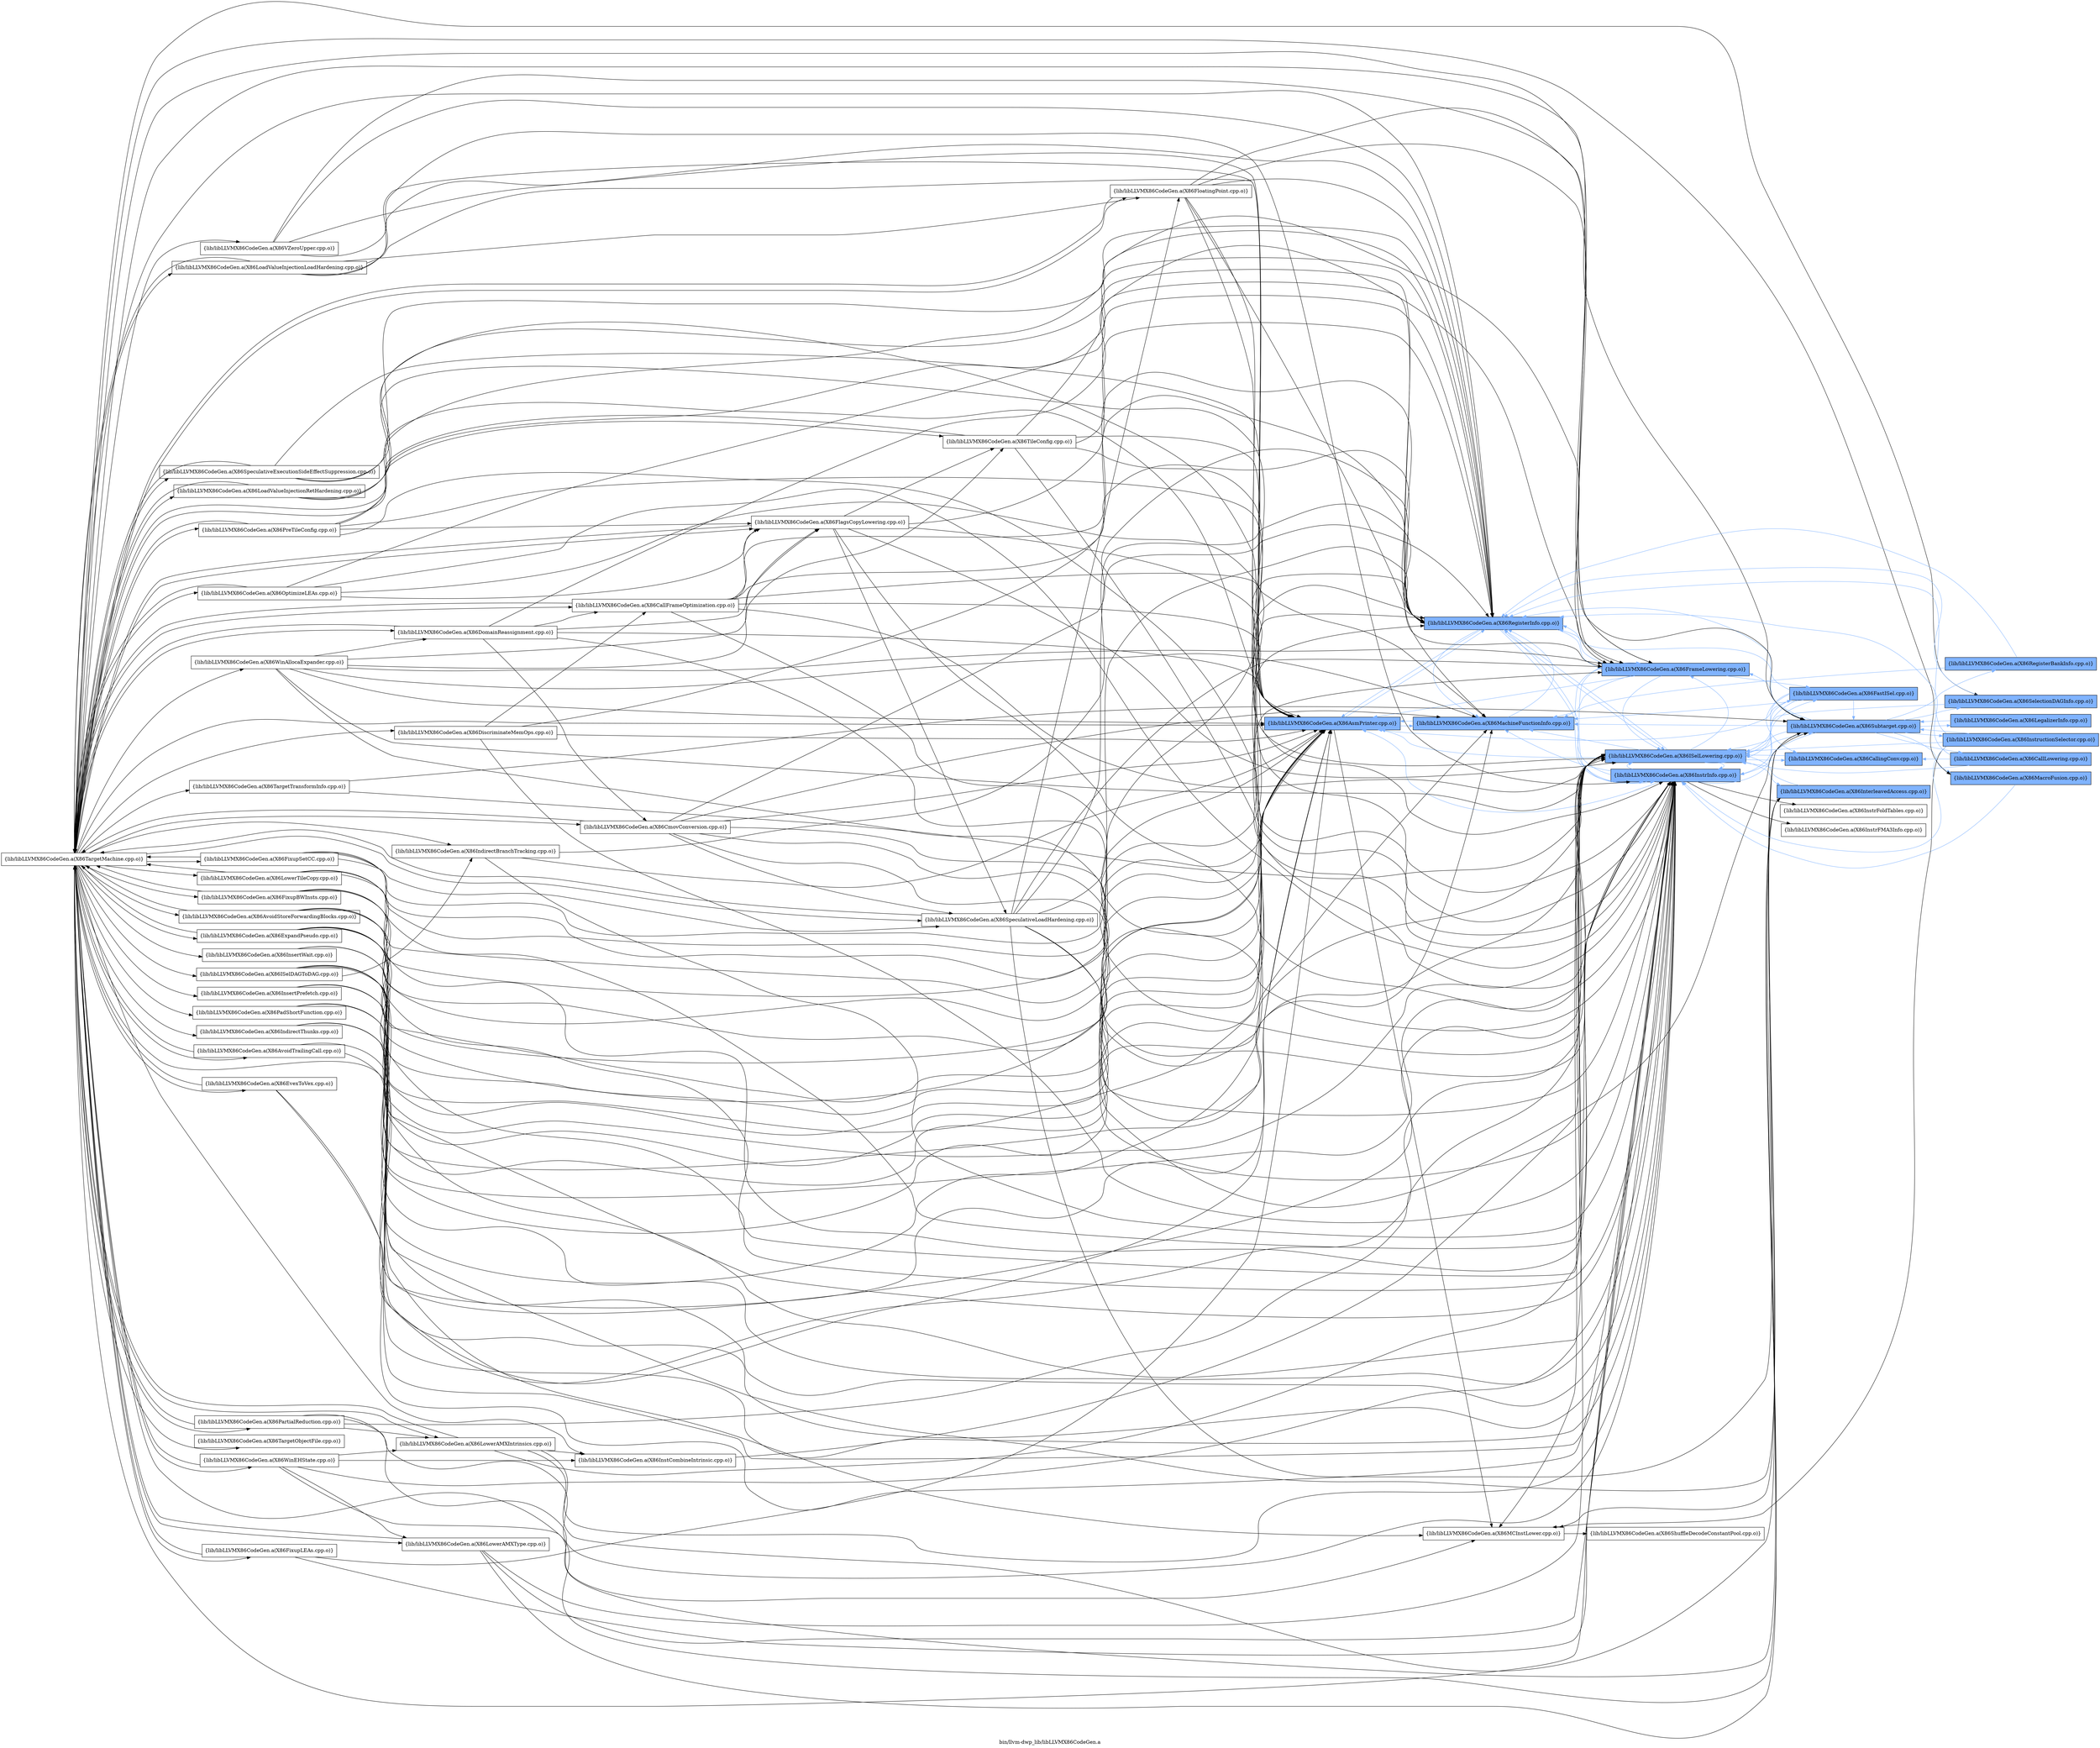 digraph "bin/llvm-dwp_lib/libLLVMX86CodeGen.a" {
	label="bin/llvm-dwp_lib/libLLVMX86CodeGen.a";
	rankdir=LR;
	{ rank=same; Node0x56318d643dc8;  }
	{ rank=same; Node0x56318d643b48; Node0x56318d6456c8; Node0x56318d6453f8;  }
	{ rank=same; Node0x56318d645538; Node0x56318d643f58; Node0x56318d642f18; Node0x56318d645df8;  }
	{ rank=same; Node0x56318d642478; Node0x56318d646438; Node0x56318d644818; Node0x56318d652cd8; Node0x56318d6427e8; Node0x56318d646a28;  }

	Node0x56318d643dc8 [shape=record,shape=box,group=1,style=filled,fillcolor="0.600000 0.5 1",label="{lib/libLLVMX86CodeGen.a(X86AsmPrinter.cpp.o)}"];
	Node0x56318d643dc8 -> Node0x56318d643b48;
	Node0x56318d643dc8 -> Node0x56318d6456c8[color="0.600000 0.5 1"];
	Node0x56318d643dc8 -> Node0x56318d6453f8[color="0.600000 0.5 1"];
	Node0x56318d649278 [shape=record,shape=box,group=0,label="{lib/libLLVMX86CodeGen.a(X86TargetMachine.cpp.o)}"];
	Node0x56318d649278 -> Node0x56318d643dc8;
	Node0x56318d649278 -> Node0x56318d643b48;
	Node0x56318d649278 -> Node0x56318d6453f8;
	Node0x56318d649278 -> Node0x56318d643878;
	Node0x56318d649278 -> Node0x56318d653f98;
	Node0x56318d649278 -> Node0x56318d653c78;
	Node0x56318d649278 -> Node0x56318d653a48;
	Node0x56318d649278 -> Node0x56318d6555c8;
	Node0x56318d649278 -> Node0x56318d655348;
	Node0x56318d649278 -> Node0x56318d651ec8;
	Node0x56318d649278 -> Node0x56318d651bf8;
	Node0x56318d649278 -> Node0x56318d650ed8;
	Node0x56318d649278 -> Node0x56318d6534f8;
	Node0x56318d649278 -> Node0x56318d652e68;
	Node0x56318d649278 -> Node0x56318d643f58;
	Node0x56318d649278 -> Node0x56318d642f18;
	Node0x56318d649278 -> Node0x56318d645df8;
	Node0x56318d649278 -> Node0x56318d652cd8;
	Node0x56318d649278 -> Node0x56318d653408;
	Node0x56318d649278 -> Node0x56318d644688;
	Node0x56318d649278 -> Node0x56318d648a58;
	Node0x56318d649278 -> Node0x56318d648378;
	Node0x56318d649278 -> Node0x56318d647a68;
	Node0x56318d649278 -> Node0x56318d6472e8;
	Node0x56318d649278 -> Node0x56318d64bca8;
	Node0x56318d649278 -> Node0x56318d64b1b8;
	Node0x56318d649278 -> Node0x56318d64ab28;
	Node0x56318d649278 -> Node0x56318d64b7a8;
	Node0x56318d649278 -> Node0x56318d64ca68;
	Node0x56318d649278 -> Node0x56318d64bde8;
	Node0x56318d649278 -> Node0x56318d64c478;
	Node0x56318d649278 -> Node0x56318d64df58;
	Node0x56318d649278 -> Node0x56318d64d378;
	Node0x56318d649278 -> Node0x56318d64db48;
	Node0x56318d649278 -> Node0x56318d64f6c8;
	Node0x56318d649278 -> Node0x56318d64ea48;
	Node0x56318d649278 -> Node0x56318d646ac8;
	Node0x56318d649278 -> Node0x56318d646668;
	Node0x56318d649278 -> Node0x56318d645998;
	Node0x56318d649278 -> Node0x56318d642bf8;
	Node0x56318d649278 -> Node0x56318d6423d8;
	Node0x56318d649278 -> Node0x56318d644548;
	Node0x56318d649278 -> Node0x56318d643e68;
	Node0x56318d649278 -> Node0x56318d6436e8;
	Node0x56318d649278 -> Node0x56318d654b78;
	Node0x56318d643b48 [shape=record,shape=box,group=0,label="{lib/libLLVMX86CodeGen.a(X86MCInstLower.cpp.o)}"];
	Node0x56318d643b48 -> Node0x56318d645538;
	Node0x56318d6456c8 [shape=record,shape=box,group=1,style=filled,fillcolor="0.600000 0.5 1",label="{lib/libLLVMX86CodeGen.a(X86MachineFunctionInfo.cpp.o)}"];
	Node0x56318d6456c8 -> Node0x56318d643dc8[color="0.600000 0.5 1"];
	Node0x56318d6456c8 -> Node0x56318d6453f8[color="0.600000 0.5 1"];
	Node0x56318d6453f8 [shape=record,shape=box,group=1,style=filled,fillcolor="0.600000 0.5 1",label="{lib/libLLVMX86CodeGen.a(X86RegisterInfo.cpp.o)}"];
	Node0x56318d6453f8 -> Node0x56318d643dc8[color="0.600000 0.5 1"];
	Node0x56318d6453f8 -> Node0x56318d6456c8[color="0.600000 0.5 1"];
	Node0x56318d6453f8 -> Node0x56318d643f58[color="0.600000 0.5 1"];
	Node0x56318d6453f8 -> Node0x56318d642f18[color="0.600000 0.5 1"];
	Node0x56318d6453f8 -> Node0x56318d645df8[color="0.600000 0.5 1"];
	Node0x56318d645538 [shape=record,shape=box,group=0,label="{lib/libLLVMX86CodeGen.a(X86ShuffleDecodeConstantPool.cpp.o)}"];
	Node0x56318d643f58 [shape=record,shape=box,group=1,style=filled,fillcolor="0.600000 0.5 1",label="{lib/libLLVMX86CodeGen.a(X86ISelLowering.cpp.o)}"];
	Node0x56318d643f58 -> Node0x56318d643dc8[color="0.600000 0.5 1"];
	Node0x56318d643f58 -> Node0x56318d643b48;
	Node0x56318d643f58 -> Node0x56318d6456c8[color="0.600000 0.5 1"];
	Node0x56318d643f58 -> Node0x56318d6453f8[color="0.600000 0.5 1"];
	Node0x56318d643f58 -> Node0x56318d642478[color="0.600000 0.5 1"];
	Node0x56318d643f58 -> Node0x56318d642f18[color="0.600000 0.5 1"];
	Node0x56318d643f58 -> Node0x56318d645df8[color="0.600000 0.5 1"];
	Node0x56318d643f58 -> Node0x56318d646438[color="0.600000 0.5 1"];
	Node0x56318d643f58 -> Node0x56318d644818[color="0.600000 0.5 1"];
	Node0x56318d643f58 -> Node0x56318d652cd8[color="0.600000 0.5 1"];
	Node0x56318d642f18 [shape=record,shape=box,group=1,style=filled,fillcolor="0.600000 0.5 1",label="{lib/libLLVMX86CodeGen.a(X86InstrInfo.cpp.o)}"];
	Node0x56318d642f18 -> Node0x56318d643dc8[color="0.600000 0.5 1"];
	Node0x56318d642f18 -> Node0x56318d6456c8[color="0.600000 0.5 1"];
	Node0x56318d642f18 -> Node0x56318d6453f8[color="0.600000 0.5 1"];
	Node0x56318d642f18 -> Node0x56318d643f58[color="0.600000 0.5 1"];
	Node0x56318d642f18 -> Node0x56318d642478[color="0.600000 0.5 1"];
	Node0x56318d642f18 -> Node0x56318d6427e8;
	Node0x56318d642f18 -> Node0x56318d645df8[color="0.600000 0.5 1"];
	Node0x56318d642f18 -> Node0x56318d646a28;
	Node0x56318d645df8 [shape=record,shape=box,group=1,style=filled,fillcolor="0.600000 0.5 1",label="{lib/libLLVMX86CodeGen.a(X86FrameLowering.cpp.o)}"];
	Node0x56318d645df8 -> Node0x56318d643dc8[color="0.600000 0.5 1"];
	Node0x56318d645df8 -> Node0x56318d6456c8[color="0.600000 0.5 1"];
	Node0x56318d645df8 -> Node0x56318d6453f8[color="0.600000 0.5 1"];
	Node0x56318d645df8 -> Node0x56318d643f58[color="0.600000 0.5 1"];
	Node0x56318d645df8 -> Node0x56318d642478[color="0.600000 0.5 1"];
	Node0x56318d645df8 -> Node0x56318d642f18[color="0.600000 0.5 1"];
	Node0x56318d642478 [shape=record,shape=box,group=1,style=filled,fillcolor="0.600000 0.5 1",label="{lib/libLLVMX86CodeGen.a(X86FastISel.cpp.o)}"];
	Node0x56318d642478 -> Node0x56318d643dc8[color="0.600000 0.5 1"];
	Node0x56318d642478 -> Node0x56318d6456c8[color="0.600000 0.5 1"];
	Node0x56318d642478 -> Node0x56318d6453f8[color="0.600000 0.5 1"];
	Node0x56318d642478 -> Node0x56318d643f58[color="0.600000 0.5 1"];
	Node0x56318d642478 -> Node0x56318d642f18[color="0.600000 0.5 1"];
	Node0x56318d642478 -> Node0x56318d646438[color="0.600000 0.5 1"];
	Node0x56318d642478 -> Node0x56318d652cd8[color="0.600000 0.5 1"];
	Node0x56318d646438 [shape=record,shape=box,group=1,style=filled,fillcolor="0.600000 0.5 1",label="{lib/libLLVMX86CodeGen.a(X86CallingConv.cpp.o)}"];
	Node0x56318d646438 -> Node0x56318d643f58[color="0.600000 0.5 1"];
	Node0x56318d644818 [shape=record,shape=box,group=1,style=filled,fillcolor="0.600000 0.5 1",label="{lib/libLLVMX86CodeGen.a(X86InterleavedAccess.cpp.o)}"];
	Node0x56318d644818 -> Node0x56318d643f58[color="0.600000 0.5 1"];
	Node0x56318d652cd8 [shape=record,shape=box,group=1,style=filled,fillcolor="0.600000 0.5 1",label="{lib/libLLVMX86CodeGen.a(X86Subtarget.cpp.o)}"];
	Node0x56318d652cd8 -> Node0x56318d643b48;
	Node0x56318d652cd8 -> Node0x56318d6456c8[color="0.600000 0.5 1"];
	Node0x56318d652cd8 -> Node0x56318d6453f8[color="0.600000 0.5 1"];
	Node0x56318d652cd8 -> Node0x56318d643f58[color="0.600000 0.5 1"];
	Node0x56318d652cd8 -> Node0x56318d642f18[color="0.600000 0.5 1"];
	Node0x56318d652cd8 -> Node0x56318d645df8[color="0.600000 0.5 1"];
	Node0x56318d652cd8 -> Node0x56318d653408[color="0.600000 0.5 1"];
	Node0x56318d652cd8 -> Node0x56318d646848[color="0.600000 0.5 1"];
	Node0x56318d652cd8 -> Node0x56318d645bc8[color="0.600000 0.5 1"];
	Node0x56318d652cd8 -> Node0x56318d645948[color="0.600000 0.5 1"];
	Node0x56318d652cd8 -> Node0x56318d644d18[color="0.600000 0.5 1"];
	Node0x56318d652cd8 -> Node0x56318d644688[color="0.600000 0.5 1"];
	Node0x56318d6427e8 [shape=record,shape=box,group=0,label="{lib/libLLVMX86CodeGen.a(X86InstrFoldTables.cpp.o)}"];
	Node0x56318d646a28 [shape=record,shape=box,group=0,label="{lib/libLLVMX86CodeGen.a(X86InstrFMA3Info.cpp.o)}"];
	Node0x56318d653408 [shape=record,shape=box,group=1,style=filled,fillcolor="0.600000 0.5 1",label="{lib/libLLVMX86CodeGen.a(X86SelectionDAGInfo.cpp.o)}"];
	Node0x56318d653408 -> Node0x56318d6453f8[color="0.600000 0.5 1"];
	Node0x56318d653408 -> Node0x56318d643f58[color="0.600000 0.5 1"];
	Node0x56318d646848 [shape=record,shape=box,group=1,style=filled,fillcolor="0.600000 0.5 1",label="{lib/libLLVMX86CodeGen.a(X86CallLowering.cpp.o)}"];
	Node0x56318d646848 -> Node0x56318d6453f8[color="0.600000 0.5 1"];
	Node0x56318d646848 -> Node0x56318d643f58[color="0.600000 0.5 1"];
	Node0x56318d646848 -> Node0x56318d646438[color="0.600000 0.5 1"];
	Node0x56318d645bc8 [shape=record,shape=box,group=1,style=filled,fillcolor="0.600000 0.5 1",label="{lib/libLLVMX86CodeGen.a(X86LegalizerInfo.cpp.o)}"];
	Node0x56318d645bc8 -> Node0x56318d652cd8[color="0.600000 0.5 1"];
	Node0x56318d645948 [shape=record,shape=box,group=1,style=filled,fillcolor="0.600000 0.5 1",label="{lib/libLLVMX86CodeGen.a(X86RegisterBankInfo.cpp.o)}"];
	Node0x56318d645948 -> Node0x56318d6456c8[color="0.600000 0.5 1"];
	Node0x56318d645948 -> Node0x56318d6453f8[color="0.600000 0.5 1"];
	Node0x56318d644d18 [shape=record,shape=box,group=1,style=filled,fillcolor="0.600000 0.5 1",label="{lib/libLLVMX86CodeGen.a(X86InstructionSelector.cpp.o)}"];
	Node0x56318d644d18 -> Node0x56318d643b48;
	Node0x56318d644d18 -> Node0x56318d6453f8[color="0.600000 0.5 1"];
	Node0x56318d644d18 -> Node0x56318d643f58[color="0.600000 0.5 1"];
	Node0x56318d644d18 -> Node0x56318d642f18[color="0.600000 0.5 1"];
	Node0x56318d644d18 -> Node0x56318d652cd8[color="0.600000 0.5 1"];
	Node0x56318d644688 [shape=record,shape=box,group=1,style=filled,fillcolor="0.600000 0.5 1",label="{lib/libLLVMX86CodeGen.a(X86MacroFusion.cpp.o)}"];
	Node0x56318d644688 -> Node0x56318d642f18[color="0.600000 0.5 1"];
	Node0x56318d643878 [shape=record,shape=box,group=0,label="{lib/libLLVMX86CodeGen.a(X86ExpandPseudo.cpp.o)}"];
	Node0x56318d643878 -> Node0x56318d643dc8;
	Node0x56318d643878 -> Node0x56318d6456c8;
	Node0x56318d643878 -> Node0x56318d643f58;
	Node0x56318d643878 -> Node0x56318d642f18;
	Node0x56318d643878 -> Node0x56318d645df8;
	Node0x56318d643878 -> Node0x56318d649278;
	Node0x56318d653f98 [shape=record,shape=box,group=0,label="{lib/libLLVMX86CodeGen.a(X86LowerTileCopy.cpp.o)}"];
	Node0x56318d653f98 -> Node0x56318d643dc8;
	Node0x56318d653f98 -> Node0x56318d6453f8;
	Node0x56318d653f98 -> Node0x56318d642f18;
	Node0x56318d653f98 -> Node0x56318d649278;
	Node0x56318d653c78 [shape=record,shape=box,group=0,label="{lib/libLLVMX86CodeGen.a(X86FloatingPoint.cpp.o)}"];
	Node0x56318d653c78 -> Node0x56318d643dc8;
	Node0x56318d653c78 -> Node0x56318d6456c8;
	Node0x56318d653c78 -> Node0x56318d6453f8;
	Node0x56318d653c78 -> Node0x56318d642f18;
	Node0x56318d653c78 -> Node0x56318d645df8;
	Node0x56318d653c78 -> Node0x56318d652cd8;
	Node0x56318d653c78 -> Node0x56318d649278;
	Node0x56318d653a48 [shape=record,shape=box,group=0,label="{lib/libLLVMX86CodeGen.a(X86LoadValueInjectionLoadHardening.cpp.o)}"];
	Node0x56318d653a48 -> Node0x56318d643dc8;
	Node0x56318d653a48 -> Node0x56318d6453f8;
	Node0x56318d653a48 -> Node0x56318d653c78;
	Node0x56318d653a48 -> Node0x56318d642f18;
	Node0x56318d653a48 -> Node0x56318d649278;
	Node0x56318d6555c8 [shape=record,shape=box,group=0,label="{lib/libLLVMX86CodeGen.a(X86TileConfig.cpp.o)}"];
	Node0x56318d6555c8 -> Node0x56318d643dc8;
	Node0x56318d6555c8 -> Node0x56318d6453f8;
	Node0x56318d6555c8 -> Node0x56318d643f58;
	Node0x56318d6555c8 -> Node0x56318d642f18;
	Node0x56318d6555c8 -> Node0x56318d645df8;
	Node0x56318d6555c8 -> Node0x56318d649278;
	Node0x56318d655348 [shape=record,shape=box,group=0,label="{lib/libLLVMX86CodeGen.a(X86SpeculativeLoadHardening.cpp.o)}"];
	Node0x56318d655348 -> Node0x56318d643dc8;
	Node0x56318d655348 -> Node0x56318d6453f8;
	Node0x56318d655348 -> Node0x56318d653c78;
	Node0x56318d655348 -> Node0x56318d643f58;
	Node0x56318d655348 -> Node0x56318d642f18;
	Node0x56318d655348 -> Node0x56318d645df8;
	Node0x56318d655348 -> Node0x56318d652cd8;
	Node0x56318d655348 -> Node0x56318d649278;
	Node0x56318d651ec8 [shape=record,shape=box,group=0,label="{lib/libLLVMX86CodeGen.a(X86FlagsCopyLowering.cpp.o)}"];
	Node0x56318d651ec8 -> Node0x56318d643dc8;
	Node0x56318d651ec8 -> Node0x56318d6453f8;
	Node0x56318d651ec8 -> Node0x56318d6555c8;
	Node0x56318d651ec8 -> Node0x56318d655348;
	Node0x56318d651ec8 -> Node0x56318d643f58;
	Node0x56318d651ec8 -> Node0x56318d642f18;
	Node0x56318d651ec8 -> Node0x56318d649278;
	Node0x56318d651bf8 [shape=record,shape=box,group=0,label="{lib/libLLVMX86CodeGen.a(X86FixupSetCC.cpp.o)}"];
	Node0x56318d651bf8 -> Node0x56318d643dc8;
	Node0x56318d651bf8 -> Node0x56318d6453f8;
	Node0x56318d651bf8 -> Node0x56318d655348;
	Node0x56318d651bf8 -> Node0x56318d642f18;
	Node0x56318d651bf8 -> Node0x56318d649278;
	Node0x56318d650ed8 [shape=record,shape=box,group=0,label="{lib/libLLVMX86CodeGen.a(X86OptimizeLEAs.cpp.o)}"];
	Node0x56318d650ed8 -> Node0x56318d643dc8;
	Node0x56318d650ed8 -> Node0x56318d6453f8;
	Node0x56318d650ed8 -> Node0x56318d651ec8;
	Node0x56318d650ed8 -> Node0x56318d642f18;
	Node0x56318d650ed8 -> Node0x56318d649278;
	Node0x56318d6534f8 [shape=record,shape=box,group=0,label="{lib/libLLVMX86CodeGen.a(X86CallFrameOptimization.cpp.o)}"];
	Node0x56318d6534f8 -> Node0x56318d643dc8;
	Node0x56318d6534f8 -> Node0x56318d6456c8;
	Node0x56318d6534f8 -> Node0x56318d6453f8;
	Node0x56318d6534f8 -> Node0x56318d651ec8;
	Node0x56318d6534f8 -> Node0x56318d643f58;
	Node0x56318d6534f8 -> Node0x56318d642f18;
	Node0x56318d6534f8 -> Node0x56318d645df8;
	Node0x56318d6534f8 -> Node0x56318d649278;
	Node0x56318d652e68 [shape=record,shape=box,group=0,label="{lib/libLLVMX86CodeGen.a(X86AvoidStoreForwardingBlocks.cpp.o)}"];
	Node0x56318d652e68 -> Node0x56318d643dc8;
	Node0x56318d652e68 -> Node0x56318d6453f8;
	Node0x56318d652e68 -> Node0x56318d642f18;
	Node0x56318d652e68 -> Node0x56318d649278;
	Node0x56318d648a58 [shape=record,shape=box,group=0,label="{lib/libLLVMX86CodeGen.a(X86InstCombineIntrinsic.cpp.o)}"];
	Node0x56318d648a58 -> Node0x56318d643f58;
	Node0x56318d648378 [shape=record,shape=box,group=0,label="{lib/libLLVMX86CodeGen.a(X86SpeculativeExecutionSideEffectSuppression.cpp.o)}"];
	Node0x56318d648378 -> Node0x56318d643dc8;
	Node0x56318d648378 -> Node0x56318d6453f8;
	Node0x56318d648378 -> Node0x56318d642f18;
	Node0x56318d648378 -> Node0x56318d649278;
	Node0x56318d647a68 [shape=record,shape=box,group=0,label="{lib/libLLVMX86CodeGen.a(X86IndirectThunks.cpp.o)}"];
	Node0x56318d647a68 -> Node0x56318d643dc8;
	Node0x56318d647a68 -> Node0x56318d643f58;
	Node0x56318d647a68 -> Node0x56318d642f18;
	Node0x56318d6472e8 [shape=record,shape=box,group=0,label="{lib/libLLVMX86CodeGen.a(X86LoadValueInjectionRetHardening.cpp.o)}"];
	Node0x56318d6472e8 -> Node0x56318d643dc8;
	Node0x56318d6472e8 -> Node0x56318d6453f8;
	Node0x56318d6472e8 -> Node0x56318d642f18;
	Node0x56318d6472e8 -> Node0x56318d649278;
	Node0x56318d64bca8 [shape=record,shape=box,group=0,label="{lib/libLLVMX86CodeGen.a(X86AvoidTrailingCall.cpp.o)}"];
	Node0x56318d64bca8 -> Node0x56318d643dc8;
	Node0x56318d64bca8 -> Node0x56318d642f18;
	Node0x56318d64bca8 -> Node0x56318d649278;
	Node0x56318d64b1b8 [shape=record,shape=box,group=0,label="{lib/libLLVMX86CodeGen.a(X86PreTileConfig.cpp.o)}"];
	Node0x56318d64b1b8 -> Node0x56318d643dc8;
	Node0x56318d64b1b8 -> Node0x56318d6453f8;
	Node0x56318d64b1b8 -> Node0x56318d651ec8;
	Node0x56318d64b1b8 -> Node0x56318d642f18;
	Node0x56318d64b1b8 -> Node0x56318d645df8;
	Node0x56318d64b1b8 -> Node0x56318d649278;
	Node0x56318d64ab28 [shape=record,shape=box,group=0,label="{lib/libLLVMX86CodeGen.a(X86CmovConversion.cpp.o)}"];
	Node0x56318d64ab28 -> Node0x56318d643dc8;
	Node0x56318d64ab28 -> Node0x56318d6456c8;
	Node0x56318d64ab28 -> Node0x56318d6453f8;
	Node0x56318d64ab28 -> Node0x56318d655348;
	Node0x56318d64ab28 -> Node0x56318d643f58;
	Node0x56318d64ab28 -> Node0x56318d642f18;
	Node0x56318d64ab28 -> Node0x56318d652cd8;
	Node0x56318d64ab28 -> Node0x56318d649278;
	Node0x56318d64b7a8 [shape=record,shape=box,group=0,label="{lib/libLLVMX86CodeGen.a(X86ISelDAGToDAG.cpp.o)}"];
	Node0x56318d64b7a8 -> Node0x56318d643dc8;
	Node0x56318d64b7a8 -> Node0x56318d643b48;
	Node0x56318d64b7a8 -> Node0x56318d6456c8;
	Node0x56318d64b7a8 -> Node0x56318d6453f8;
	Node0x56318d64b7a8 -> Node0x56318d643f58;
	Node0x56318d64b7a8 -> Node0x56318d642f18;
	Node0x56318d64b7a8 -> Node0x56318d652cd8;
	Node0x56318d64b7a8 -> Node0x56318d64ca68;
	Node0x56318d64ca68 [shape=record,shape=box,group=0,label="{lib/libLLVMX86CodeGen.a(X86IndirectBranchTracking.cpp.o)}"];
	Node0x56318d64ca68 -> Node0x56318d643dc8;
	Node0x56318d64ca68 -> Node0x56318d6453f8;
	Node0x56318d64ca68 -> Node0x56318d642f18;
	Node0x56318d64bde8 [shape=record,shape=box,group=0,label="{lib/libLLVMX86CodeGen.a(X86EvexToVex.cpp.o)}"];
	Node0x56318d64bde8 -> Node0x56318d643dc8;
	Node0x56318d64bde8 -> Node0x56318d642f18;
	Node0x56318d64bde8 -> Node0x56318d649278;
	Node0x56318d64c478 [shape=record,shape=box,group=0,label="{lib/libLLVMX86CodeGen.a(X86DiscriminateMemOps.cpp.o)}"];
	Node0x56318d64c478 -> Node0x56318d643dc8;
	Node0x56318d64c478 -> Node0x56318d6453f8;
	Node0x56318d64c478 -> Node0x56318d6534f8;
	Node0x56318d64c478 -> Node0x56318d642f18;
	Node0x56318d64df58 [shape=record,shape=box,group=0,label="{lib/libLLVMX86CodeGen.a(X86InsertPrefetch.cpp.o)}"];
	Node0x56318d64df58 -> Node0x56318d643dc8;
	Node0x56318d64df58 -> Node0x56318d642f18;
	Node0x56318d64d378 [shape=record,shape=box,group=0,label="{lib/libLLVMX86CodeGen.a(X86FixupBWInsts.cpp.o)}"];
	Node0x56318d64d378 -> Node0x56318d643dc8;
	Node0x56318d64d378 -> Node0x56318d6453f8;
	Node0x56318d64d378 -> Node0x56318d642f18;
	Node0x56318d64d378 -> Node0x56318d649278;
	Node0x56318d64db48 [shape=record,shape=box,group=0,label="{lib/libLLVMX86CodeGen.a(X86PadShortFunction.cpp.o)}"];
	Node0x56318d64db48 -> Node0x56318d643dc8;
	Node0x56318d64db48 -> Node0x56318d642f18;
	Node0x56318d64f6c8 [shape=record,shape=box,group=0,label="{lib/libLLVMX86CodeGen.a(X86FixupLEAs.cpp.o)}"];
	Node0x56318d64f6c8 -> Node0x56318d643dc8;
	Node0x56318d64f6c8 -> Node0x56318d642f18;
	Node0x56318d64f6c8 -> Node0x56318d649278;
	Node0x56318d64ea48 [shape=record,shape=box,group=0,label="{lib/libLLVMX86CodeGen.a(X86LowerAMXIntrinsics.cpp.o)}"];
	Node0x56318d64ea48 -> Node0x56318d643f58;
	Node0x56318d64ea48 -> Node0x56318d642f18;
	Node0x56318d64ea48 -> Node0x56318d644818;
	Node0x56318d64ea48 -> Node0x56318d649278;
	Node0x56318d64ea48 -> Node0x56318d648a58;
	Node0x56318d646ac8 [shape=record,shape=box,group=0,label="{lib/libLLVMX86CodeGen.a(X86LowerAMXType.cpp.o)}"];
	Node0x56318d646ac8 -> Node0x56318d643f58;
	Node0x56318d646ac8 -> Node0x56318d642f18;
	Node0x56318d646ac8 -> Node0x56318d644818;
	Node0x56318d646ac8 -> Node0x56318d649278;
	Node0x56318d646668 [shape=record,shape=box,group=0,label="{lib/libLLVMX86CodeGen.a(X86DomainReassignment.cpp.o)}"];
	Node0x56318d646668 -> Node0x56318d643dc8;
	Node0x56318d646668 -> Node0x56318d6453f8;
	Node0x56318d646668 -> Node0x56318d651ec8;
	Node0x56318d646668 -> Node0x56318d6534f8;
	Node0x56318d646668 -> Node0x56318d642f18;
	Node0x56318d646668 -> Node0x56318d649278;
	Node0x56318d646668 -> Node0x56318d64ab28;
	Node0x56318d645998 [shape=record,shape=box,group=0,label="{lib/libLLVMX86CodeGen.a(X86PartialReduction.cpp.o)}"];
	Node0x56318d645998 -> Node0x56318d643f58;
	Node0x56318d645998 -> Node0x56318d642f18;
	Node0x56318d645998 -> Node0x56318d644818;
	Node0x56318d645998 -> Node0x56318d649278;
	Node0x56318d645998 -> Node0x56318d64ea48;
	Node0x56318d642bf8 [shape=record,shape=box,group=0,label="{lib/libLLVMX86CodeGen.a(X86TargetObjectFile.cpp.o)}"];
	Node0x56318d6423d8 [shape=record,shape=box,group=0,label="{lib/libLLVMX86CodeGen.a(X86TargetTransformInfo.cpp.o)}"];
	Node0x56318d6423d8 -> Node0x56318d643f58;
	Node0x56318d6423d8 -> Node0x56318d652cd8;
	Node0x56318d644548 [shape=record,shape=box,group=0,label="{lib/libLLVMX86CodeGen.a(X86VZeroUpper.cpp.o)}"];
	Node0x56318d644548 -> Node0x56318d643dc8;
	Node0x56318d644548 -> Node0x56318d6453f8;
	Node0x56318d644548 -> Node0x56318d642f18;
	Node0x56318d644548 -> Node0x56318d645df8;
	Node0x56318d643e68 [shape=record,shape=box,group=0,label="{lib/libLLVMX86CodeGen.a(X86WinAllocaExpander.cpp.o)}"];
	Node0x56318d643e68 -> Node0x56318d643dc8;
	Node0x56318d643e68 -> Node0x56318d6456c8;
	Node0x56318d643e68 -> Node0x56318d6555c8;
	Node0x56318d643e68 -> Node0x56318d651ec8;
	Node0x56318d643e68 -> Node0x56318d643f58;
	Node0x56318d643e68 -> Node0x56318d642f18;
	Node0x56318d643e68 -> Node0x56318d645df8;
	Node0x56318d643e68 -> Node0x56318d646668;
	Node0x56318d6436e8 [shape=record,shape=box,group=0,label="{lib/libLLVMX86CodeGen.a(X86WinEHState.cpp.o)}"];
	Node0x56318d6436e8 -> Node0x56318d643f58;
	Node0x56318d6436e8 -> Node0x56318d644818;
	Node0x56318d6436e8 -> Node0x56318d649278;
	Node0x56318d6436e8 -> Node0x56318d648a58;
	Node0x56318d6436e8 -> Node0x56318d64ea48;
	Node0x56318d6436e8 -> Node0x56318d646ac8;
	Node0x56318d654b78 [shape=record,shape=box,group=0,label="{lib/libLLVMX86CodeGen.a(X86InsertWait.cpp.o)}"];
	Node0x56318d654b78 -> Node0x56318d643dc8;
	Node0x56318d654b78 -> Node0x56318d642f18;
}
